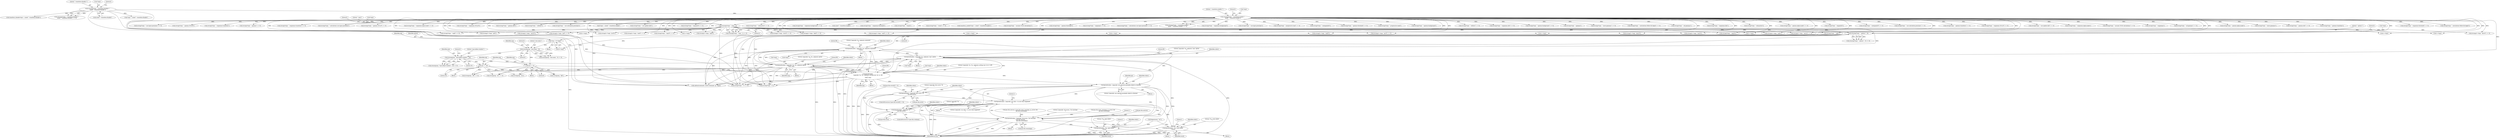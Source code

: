 digraph "0_Android_9d4853418ab2f754c2b63e091c29c5529b8b86ca_94@API" {
"1001640" [label="(Call,fprintf(stderr, \"pngvalid: test aborted (probably failed in cleanup)\n\"))"];
"1001409" [label="(Call,fprintf(stderr, \"pngvalid: %s: unknown argument\n\", *argv))"];
"1001227" [label="(Call,fprintf(stderr, \"pngvalid: %s: unknown 'max' option\n\", *argv))"];
"1001339" [label="(Call,fprintf(stderr, \"pngvalid: %s: %s: unknown option\n\", *argv, arg))"];
"1001368" [label="(Call,fprintf(stderr,\n \"pngvalid: %s: %s: unknown setting (use 'on' or 'off')\n\",\n *argv, arg))"];
"1001286" [label="(Call,strncmp(*argv, \"--option=\", 9))"];
"1001073" [label="(Call,strncmp(*argv, \"--max\", 5))"];
"1000582" [label="(Call,strncmp(*argv, \"--transform-enable=\",\n sizeof \"--transform-enable\"))"];
"1000560" [label="(Call,strncmp(*argv, \"--transform-disable=\",\n sizeof \"--transform-disable\"))"];
"1001319" [label="(Call,arg += 9)"];
"1001310" [label="(Call,strncmp(arg, \"arm-neon:\", 9))"];
"1001294" [label="(Call,*arg = 9+*argv)"];
"1001334" [label="(Call,arg += 19)"];
"1001325" [label="(Call,strncmp(arg, \"max-inflate-window:\", 19))"];
"1001661" [label="(Call,fprintf(stderr, \"pngvalid: first error: %s\n\", pm.this.error))"];
"1001669" [label="(Call,fprintf(stderr, \"pngvalid: run with -v to see what happened\n\"))"];
"1001767" [label="(Call,fprintf(stderr, \"pngvalid: %s\n\", pm.this.error))"];
"1001775" [label="(Call,fprintf(stderr, \"pngvalid: %d errors, %d warnings\n\", pm.this.nerrors,\n          pm.this.nwarnings))"];
"1001825" [label="(Call,fprintf(stderr, \"%s: write failed\n\", touch))"];
"1001833" [label="(Call,fprintf(stderr, \"%s: open failed\n\", touch))"];
"1001085" [label="(Call,5+*argv)"];
"1001671" [label="(Literal,\"pngvalid: run with -v to see what happened\n\")"];
"1001368" [label="(Call,fprintf(stderr,\n \"pngvalid: %s: %s: unknown setting (use 'on' or 'off')\n\",\n *argv, arg))"];
"1000679" [label="(Call,strcmp(*argv, \"--nogamma-threshold\") == 0)"];
"1000986" [label="(Call,strcmp(*argv, \"--calculations-follow-bit-depth\"))"];
"1000933" [label="(Call,strcmp(*argv, \"--use-input-precision\") == 0)"];
"1001371" [label="(Call,*argv)"];
"1000757" [label="(Call,strcmp(*argv, \"--gamma-16-to-8\"))"];
"1000712" [label="(Call,strcmp(*argv, \"--nogamma-transform\"))"];
"1000603" [label="(Call,strcmp(*argv, \"--gamma\") == 0)"];
"1001078" [label="(Literal,0)"];
"1001239" [label="(Call,strcmp(*argv, \"--log8\") == 0)"];
"1001776" [label="(Identifier,stderr)"];
"1000711" [label="(Call,strcmp(*argv, \"--nogamma-transform\") == 0)"];
"1001760" [label="(ControlStructure,if (!pm.this.verbose))"];
"1000960" [label="(Call,strcmp(*argv, \"--calculations-use-input-precision\"))"];
"1001415" [label="(Literal,99)"];
"1001329" [label="(Literal,0)"];
"1001294" [label="(Call,*arg = 9+*argv)"];
"1000756" [label="(Call,strcmp(*argv, \"--gamma-16-to-8\") == 0)"];
"1001336" [label="(Literal,19)"];
"1001192" [label="(Call,strcmp(5+*argv, \"pc8\"))"];
"1001289" [label="(Literal,\"--option=\")"];
"1001076" [label="(Literal,\"--max\")"];
"1001286" [label="(Call,strncmp(*argv, \"--option=\", 9))"];
"1001411" [label="(Literal,\"pngvalid: %s: unknown argument\n\")"];
"1001233" [label="(Literal,99)"];
"1001320" [label="(Identifier,arg)"];
"1001412" [label="(Call,*argv)"];
"1000839" [label="(Call,strcmp(*argv, \"--nogamma-alpha-mode\") == 0)"];
"1001661" [label="(Call,fprintf(stderr, \"pngvalid: first error: %s\n\", pm.this.error))"];
"1001830" [label="(Literal,1)"];
"1001138" [label="(Call,strcmp(5+*argv, \"calc16\"))"];
"1001191" [label="(Call,strcmp(5+*argv, \"pc8\") == 0)"];
"1000585" [label="(Literal,\"--transform-enable=\")"];
"1000588" [label="(Literal,0)"];
"1000776" [label="(Call,strcmp(*argv, \"--nogamma-16-to-8\"))"];
"1001193" [label="(Call,5+*argv)"];
"1000725" [label="(Call,strcmp(*argv, \"--gamma-sbit\"))"];
"1001315" [label="(Block,)"];
"1001020" [label="(Call,strcmp(*argv, \"--sbitlow\"))"];
"1000947" [label="(Call,strcmp(*argv, \"--use-calculation-precision\"))"];
"1000563" [label="(Literal,\"--transform-disable=\")"];
"1001642" [label="(Literal,\"pngvalid: test aborted (probably failed in cleanup)\n\")"];
"1001652" [label="(Call,pm.this.error[0] != 0)"];
"1001768" [label="(Identifier,stderr)"];
"1001310" [label="(Call,strncmp(arg, \"arm-neon:\", 9))"];
"1001210" [label="(Call,strcmp(5+*argv, \"pc16\"))"];
"1000596" [label="(Call,*argv + sizeof \"--transform-enable\")"];
"1001640" [label="(Call,fprintf(stderr, \"pngvalid: test aborted (probably failed in cleanup)\n\"))"];
"1001291" [label="(Literal,0)"];
"1001335" [label="(Identifier,arg)"];
"1001312" [label="(Literal,\"arm-neon:\")"];
"1001647" [label="(Identifier,pm)"];
"1000922" [label="(Call,strcmp(*argv, \"--use-update-info\"))"];
"1001429" [label="(Call,safecat(command, sizeof command, cp, *argv))"];
"1001339" [label="(Call,fprintf(stderr, \"pngvalid: %s: %s: unknown option\n\", *argv, arg))"];
"1001662" [label="(Identifier,stderr)"];
"1001350" [label="(Identifier,arg)"];
"1001828" [label="(Identifier,touch)"];
"1001798" [label="(Call,fopen(touch, \"wt\"))"];
"1001325" [label="(Call,strncmp(arg, \"max-inflate-window:\", 19))"];
"1001344" [label="(Identifier,arg)"];
"1001229" [label="(Literal,\"pngvalid: %s: unknown 'max' option\n\")"];
"1001119" [label="(Call,strcmp(5+*argv, \"calc8\") == 0)"];
"1001262" [label="(Call,strcmp(*argv, \"--log16\") == 0)"];
"1000852" [label="(Call,strcmp(*argv, \"--expand16\") == 0)"];
"1001742" [label="(Call,pm.this.nerrors || (pm.this.treat_warnings_as_errors &&\n       pm.this.nwarnings))"];
"1001175" [label="(Call,5+*argv)"];
"1001775" [label="(Call,fprintf(stderr, \"pngvalid: %d errors, %d warnings\n\", pm.this.nerrors,\n          pm.this.nwarnings))"];
"1001002" [label="(Call,strcmp(*argv, \"--exhaustive\") == 0)"];
"1001321" [label="(Literal,9)"];
"1001073" [label="(Call,strncmp(*argv, \"--max\", 5))"];
"1001084" [label="(Call,strcmp(5+*argv, \"abs8\"))"];
"1000561" [label="(Call,*argv)"];
"1001349" [label="(Call,strcmp(arg, \"off\"))"];
"1000564" [label="(Call,sizeof \"--transform-disable\")"];
"1001783" [label="(Call,pm.this.nwarnings)"];
"1001777" [label="(Literal,\"pngvalid: %d errors, %d warnings\n\")"];
"1000573" [label="(Call,transform_disable(*argv + sizeof \"--transform-disable\"))"];
"1001227" [label="(Call,fprintf(stderr, \"pngvalid: %s: unknown 'max' option\n\", *argv))"];
"1001748" [label="(Call,pm.this.treat_warnings_as_errors &&\n       pm.this.nwarnings)"];
"1001311" [label="(Identifier,arg)"];
"1001369" [label="(Identifier,stderr)"];
"1001767" [label="(Call,fprintf(stderr, \"pngvalid: %s\n\", pm.this.error))"];
"1001296" [label="(Call,9+*argv)"];
"1001173" [label="(Call,strcmp(5+*argv, \"out16\") == 0)"];
"1001230" [label="(Call,*argv)"];
"1000559" [label="(Call,strncmp(*argv, \"--transform-disable=\",\n sizeof \"--transform-disable\") == 0)"];
"1001083" [label="(Call,strcmp(5+*argv, \"abs8\") == 0)"];
"1001651" [label="(ControlStructure,if (pm.this.error[0] != 0))"];
"1001669" [label="(Call,fprintf(stderr, \"pngvalid: run with -v to see what happened\n\"))"];
"1000807" [label="(Call,strcmp(*argv, \"--nogamma-background\") == 0)"];
"1001408" [label="(Block,)"];
"1001835" [label="(Literal,\"%s: open failed\n\")"];
"1000586" [label="(Call,sizeof \"--transform-enable\")"];
"1001838" [label="(Literal,1)"];
"1000680" [label="(Call,strcmp(*argv, \"--nogamma-threshold\"))"];
"1001049" [label="(Call,strcmp(*argv, \"--touch\"))"];
"1001155" [label="(Call,strcmp(5+*argv, \"out8\") == 0)"];
"1001048" [label="(Call,strcmp(*argv, \"--touch\") == 0)"];
"1001641" [label="(Identifier,stderr)"];
"1000595" [label="(Call,transform_enable(*argv + sizeof \"--transform-enable\"))"];
"1000973" [label="(Call,strcmp(*argv, \"--assume-16-bit-calculations\"))"];
"1001121" [label="(Call,5+*argv)"];
"1001226" [label="(Block,)"];
"1001370" [label="(Literal,\"pngvalid: %s: %s: unknown setting (use 'on' or 'off')\n\")"];
"1000661" [label="(Call,strcmp(*argv, \"--gamma-threshold\"))"];
"1000647" [label="(Call,strcmp(*argv, \"--nogamma\") == 0)"];
"1000959" [label="(Call,strcmp(*argv, \"--calculations-use-input-precision\") == 0)"];
"1001650" [label="(Block,)"];
"1001348" [label="(Call,strcmp(arg, \"off\") == 0)"];
"1000581" [label="(Call,strncmp(*argv, \"--transform-enable=\",\n sizeof \"--transform-enable\") == 0)"];
"1000808" [label="(Call,strcmp(*argv, \"--nogamma-background\"))"];
"1000934" [label="(Call,strcmp(*argv, \"--use-input-precision\"))"];
"1001358" [label="(Call,strcmp(arg, \"on\") == 0)"];
"1000906" [label="(Call,strcmp(*argv, \"--progressive-read\") == 0)"];
"1001836" [label="(Identifier,touch)"];
"1000866" [label="(Call,strcmp(*argv, \"--noexpand16\"))"];
"1001327" [label="(Literal,\"max-inflate-window:\")"];
"1001824" [label="(Block,)"];
"1000660" [label="(Call,strcmp(*argv, \"--gamma-threshold\") == 0)"];
"1000907" [label="(Call,strcmp(*argv, \"--progressive-read\"))"];
"1000789" [label="(Call,strcmp(*argv, \"--gamma-background\"))"];
"1000583" [label="(Call,*argv)"];
"1001342" [label="(Call,*argv)"];
"1001290" [label="(Literal,9)"];
"1001338" [label="(Block,)"];
"1001072" [label="(Call,strncmp(*argv, \"--max\", 5) == 0)"];
"1001120" [label="(Call,strcmp(5+*argv, \"calc8\"))"];
"1001373" [label="(Identifier,arg)"];
"1001209" [label="(Call,strcmp(5+*argv, \"pc16\") == 0)"];
"1001019" [label="(Call,strcmp(*argv, \"--sbitlow\") == 0)"];
"1001341" [label="(Literal,\"pngvalid: %s: %s: unknown option\n\")"];
"1001663" [label="(Literal,\"pngvalid: first error: %s\n\")"];
"1000743" [label="(Call,strcmp(*argv, \"--nogamma-sbit\") == 0)"];
"1001324" [label="(Call,strncmp(arg, \"max-inflate-window:\", 19) == 0)"];
"1000788" [label="(Call,strcmp(*argv, \"--gamma-background\") == 0)"];
"1001326" [label="(Identifier,arg)"];
"1001664" [label="(Call,pm.this.error)"];
"1001833" [label="(Call,fprintf(stderr, \"%s: open failed\n\", touch))"];
"1000604" [label="(Call,strcmp(*argv, \"--gamma\"))"];
"1001410" [label="(Identifier,stderr)"];
"1001077" [label="(Literal,5)"];
"1001789" [label="(Literal,1)"];
"1000878" [label="(Call,strcmp(*argv, \"--more-gammas\") == 0)"];
"1001670" [label="(Identifier,stderr)"];
"1000985" [label="(Call,strcmp(*argv, \"--calculations-follow-bit-depth\") == 0)"];
"1001314" [label="(Literal,0)"];
"1001295" [label="(Identifier,arg)"];
"1001367" [label="(Block,)"];
"1000566" [label="(Literal,0)"];
"1000892" [label="(Call,strcmp(*argv, \"--all-gammas\"))"];
"1001139" [label="(Call,5+*argv)"];
"1001841" [label="(MethodReturn,int)"];
"1000373" [label="(Call,strcmp(*argv, \"-v\") == 0)"];
"1000744" [label="(Call,strcmp(*argv, \"--nogamma-sbit\"))"];
"1001770" [label="(Call,pm.this.error)"];
"1001102" [label="(Call,strcmp(5+*argv, \"abs16\"))"];
"1001003" [label="(Call,strcmp(*argv, \"--exhaustive\"))"];
"1001319" [label="(Call,arg += 9)"];
"1001174" [label="(Call,strcmp(5+*argv, \"out16\"))"];
"1001673" [label="(Literal,1)"];
"1001639" [label="(Block,)"];
"1000820" [label="(Call,strcmp(*argv, \"--gamma-alpha-mode\") == 0)"];
"1000374" [label="(Call,strcmp(*argv, \"-v\"))"];
"1001825" [label="(Call,fprintf(stderr, \"%s: write failed\n\", touch))"];
"1000853" [label="(Call,strcmp(*argv, \"--expand16\"))"];
"1001263" [label="(Call,strcmp(*argv, \"--log16\"))"];
"1001157" [label="(Call,5+*argv)"];
"1000865" [label="(Call,strcmp(*argv, \"--noexpand16\") == 0)"];
"1000946" [label="(Call,strcmp(*argv, \"--use-calculation-precision\") == 0)"];
"1001302" [label="(Identifier,option)"];
"1001156" [label="(Call,strcmp(5+*argv, \"out8\"))"];
"1000692" [label="(Call,strcmp(*argv, \"--gamma-transform\") == 0)"];
"1001309" [label="(Call,strncmp(arg, \"arm-neon:\", 9) == 0)"];
"1000775" [label="(Call,strcmp(*argv, \"--nogamma-16-to-8\") == 0)"];
"1001137" [label="(Call,strcmp(5+*argv, \"calc16\") == 0)"];
"1001330" [label="(Block,)"];
"1000560" [label="(Call,strncmp(*argv, \"--transform-disable=\",\n sizeof \"--transform-disable\"))"];
"1001834" [label="(Identifier,stderr)"];
"1001769" [label="(Literal,\"pngvalid: %s\n\")"];
"1001240" [label="(Call,strcmp(*argv, \"--log8\"))"];
"1001778" [label="(Call,pm.this.nerrors)"];
"1000582" [label="(Call,strncmp(*argv, \"--transform-enable=\",\n sizeof \"--transform-enable\"))"];
"1001334" [label="(Call,arg += 19)"];
"1000921" [label="(Call,strcmp(*argv, \"--use-update-info\") == 0)"];
"1001074" [label="(Call,*argv)"];
"1000840" [label="(Call,strcmp(*argv, \"--nogamma-alpha-mode\"))"];
"1000574" [label="(Call,*argv + sizeof \"--transform-disable\")"];
"1001328" [label="(Literal,19)"];
"1000972" [label="(Call,strcmp(*argv, \"--assume-16-bit-calculations\") == 0)"];
"1001313" [label="(Literal,9)"];
"1001759" [label="(Block,)"];
"1001346" [label="(Literal,99)"];
"1001409" [label="(Call,fprintf(stderr, \"pngvalid: %s: unknown argument\n\", *argv))"];
"1000648" [label="(Call,strcmp(*argv, \"--nogamma\"))"];
"1000891" [label="(Call,strcmp(*argv, \"--all-gammas\") == 0)"];
"1001285" [label="(Call,strncmp(*argv, \"--option=\", 9) == 0)"];
"1001292" [label="(Block,)"];
"1001359" [label="(Call,strcmp(arg, \"on\"))"];
"1001832" [label="(Block,)"];
"1001826" [label="(Identifier,stderr)"];
"1001827" [label="(Literal,\"%s: write failed\n\")"];
"1001211" [label="(Call,5+*argv)"];
"1001375" [label="(Literal,99)"];
"1001103" [label="(Call,5+*argv)"];
"1000821" [label="(Call,strcmp(*argv, \"--gamma-alpha-mode\"))"];
"1001228" [label="(Identifier,stderr)"];
"1001287" [label="(Call,*argv)"];
"1001340" [label="(Identifier,stderr)"];
"1000879" [label="(Call,strcmp(*argv, \"--more-gammas\"))"];
"1000724" [label="(Call,strcmp(*argv, \"--gamma-sbit\") == 0)"];
"1000693" [label="(Call,strcmp(*argv, \"--gamma-transform\"))"];
"1001101" [label="(Call,strcmp(5+*argv, \"abs16\") == 0)"];
"1001640" -> "1001639"  [label="AST: "];
"1001640" -> "1001642"  [label="CFG: "];
"1001641" -> "1001640"  [label="AST: "];
"1001642" -> "1001640"  [label="AST: "];
"1001647" -> "1001640"  [label="CFG: "];
"1001640" -> "1001841"  [label="DDG: "];
"1001640" -> "1001841"  [label="DDG: "];
"1001409" -> "1001640"  [label="DDG: "];
"1001227" -> "1001640"  [label="DDG: "];
"1001339" -> "1001640"  [label="DDG: "];
"1001368" -> "1001640"  [label="DDG: "];
"1001640" -> "1001661"  [label="DDG: "];
"1001640" -> "1001669"  [label="DDG: "];
"1001640" -> "1001767"  [label="DDG: "];
"1001640" -> "1001775"  [label="DDG: "];
"1001640" -> "1001825"  [label="DDG: "];
"1001640" -> "1001833"  [label="DDG: "];
"1001409" -> "1001408"  [label="AST: "];
"1001409" -> "1001412"  [label="CFG: "];
"1001410" -> "1001409"  [label="AST: "];
"1001411" -> "1001409"  [label="AST: "];
"1001412" -> "1001409"  [label="AST: "];
"1001415" -> "1001409"  [label="CFG: "];
"1001409" -> "1001841"  [label="DDG: "];
"1001409" -> "1001841"  [label="DDG: "];
"1001409" -> "1000373"  [label="DDG: "];
"1001409" -> "1000374"  [label="DDG: "];
"1001409" -> "1001227"  [label="DDG: "];
"1001409" -> "1001339"  [label="DDG: "];
"1001409" -> "1001368"  [label="DDG: "];
"1001227" -> "1001409"  [label="DDG: "];
"1001339" -> "1001409"  [label="DDG: "];
"1001368" -> "1001409"  [label="DDG: "];
"1001286" -> "1001409"  [label="DDG: "];
"1001409" -> "1001429"  [label="DDG: "];
"1001227" -> "1001226"  [label="AST: "];
"1001227" -> "1001230"  [label="CFG: "];
"1001228" -> "1001227"  [label="AST: "];
"1001229" -> "1001227"  [label="AST: "];
"1001230" -> "1001227"  [label="AST: "];
"1001233" -> "1001227"  [label="CFG: "];
"1001227" -> "1001841"  [label="DDG: "];
"1001227" -> "1001841"  [label="DDG: "];
"1001227" -> "1000373"  [label="DDG: "];
"1001227" -> "1000374"  [label="DDG: "];
"1001339" -> "1001227"  [label="DDG: "];
"1001368" -> "1001227"  [label="DDG: "];
"1001073" -> "1001227"  [label="DDG: "];
"1000582" -> "1001227"  [label="DDG: "];
"1001227" -> "1001339"  [label="DDG: "];
"1001227" -> "1001368"  [label="DDG: "];
"1001227" -> "1001429"  [label="DDG: "];
"1001339" -> "1001338"  [label="AST: "];
"1001339" -> "1001344"  [label="CFG: "];
"1001340" -> "1001339"  [label="AST: "];
"1001341" -> "1001339"  [label="AST: "];
"1001342" -> "1001339"  [label="AST: "];
"1001344" -> "1001339"  [label="AST: "];
"1001346" -> "1001339"  [label="CFG: "];
"1001339" -> "1001841"  [label="DDG: "];
"1001339" -> "1001841"  [label="DDG: "];
"1001339" -> "1000373"  [label="DDG: "];
"1001339" -> "1000374"  [label="DDG: "];
"1001368" -> "1001339"  [label="DDG: "];
"1001286" -> "1001339"  [label="DDG: "];
"1001325" -> "1001339"  [label="DDG: "];
"1001339" -> "1001348"  [label="DDG: "];
"1001339" -> "1001349"  [label="DDG: "];
"1001339" -> "1001358"  [label="DDG: "];
"1001339" -> "1001359"  [label="DDG: "];
"1001339" -> "1001368"  [label="DDG: "];
"1001339" -> "1001368"  [label="DDG: "];
"1001339" -> "1001368"  [label="DDG: "];
"1001339" -> "1001429"  [label="DDG: "];
"1001368" -> "1001367"  [label="AST: "];
"1001368" -> "1001373"  [label="CFG: "];
"1001369" -> "1001368"  [label="AST: "];
"1001370" -> "1001368"  [label="AST: "];
"1001371" -> "1001368"  [label="AST: "];
"1001373" -> "1001368"  [label="AST: "];
"1001375" -> "1001368"  [label="CFG: "];
"1001368" -> "1001841"  [label="DDG: "];
"1001368" -> "1001841"  [label="DDG: "];
"1001368" -> "1001841"  [label="DDG: "];
"1001368" -> "1000373"  [label="DDG: "];
"1001368" -> "1000374"  [label="DDG: "];
"1001286" -> "1001368"  [label="DDG: "];
"1001319" -> "1001368"  [label="DDG: "];
"1001334" -> "1001368"  [label="DDG: "];
"1001368" -> "1001429"  [label="DDG: "];
"1001286" -> "1001285"  [label="AST: "];
"1001286" -> "1001290"  [label="CFG: "];
"1001287" -> "1001286"  [label="AST: "];
"1001289" -> "1001286"  [label="AST: "];
"1001290" -> "1001286"  [label="AST: "];
"1001291" -> "1001286"  [label="CFG: "];
"1001286" -> "1000373"  [label="DDG: "];
"1001286" -> "1000374"  [label="DDG: "];
"1001286" -> "1001285"  [label="DDG: "];
"1001286" -> "1001285"  [label="DDG: "];
"1001286" -> "1001285"  [label="DDG: "];
"1001073" -> "1001286"  [label="DDG: "];
"1000582" -> "1001286"  [label="DDG: "];
"1001286" -> "1001294"  [label="DDG: "];
"1001286" -> "1001296"  [label="DDG: "];
"1001286" -> "1001429"  [label="DDG: "];
"1001073" -> "1001072"  [label="AST: "];
"1001073" -> "1001077"  [label="CFG: "];
"1001074" -> "1001073"  [label="AST: "];
"1001076" -> "1001073"  [label="AST: "];
"1001077" -> "1001073"  [label="AST: "];
"1001078" -> "1001073"  [label="CFG: "];
"1001073" -> "1000373"  [label="DDG: "];
"1001073" -> "1000374"  [label="DDG: "];
"1001073" -> "1001072"  [label="DDG: "];
"1001073" -> "1001072"  [label="DDG: "];
"1001073" -> "1001072"  [label="DDG: "];
"1000582" -> "1001073"  [label="DDG: "];
"1001073" -> "1001083"  [label="DDG: "];
"1001073" -> "1001084"  [label="DDG: "];
"1001073" -> "1001085"  [label="DDG: "];
"1001073" -> "1001101"  [label="DDG: "];
"1001073" -> "1001102"  [label="DDG: "];
"1001073" -> "1001103"  [label="DDG: "];
"1001073" -> "1001119"  [label="DDG: "];
"1001073" -> "1001120"  [label="DDG: "];
"1001073" -> "1001121"  [label="DDG: "];
"1001073" -> "1001137"  [label="DDG: "];
"1001073" -> "1001138"  [label="DDG: "];
"1001073" -> "1001139"  [label="DDG: "];
"1001073" -> "1001155"  [label="DDG: "];
"1001073" -> "1001156"  [label="DDG: "];
"1001073" -> "1001157"  [label="DDG: "];
"1001073" -> "1001173"  [label="DDG: "];
"1001073" -> "1001174"  [label="DDG: "];
"1001073" -> "1001175"  [label="DDG: "];
"1001073" -> "1001191"  [label="DDG: "];
"1001073" -> "1001192"  [label="DDG: "];
"1001073" -> "1001193"  [label="DDG: "];
"1001073" -> "1001209"  [label="DDG: "];
"1001073" -> "1001210"  [label="DDG: "];
"1001073" -> "1001211"  [label="DDG: "];
"1001073" -> "1001239"  [label="DDG: "];
"1001073" -> "1001240"  [label="DDG: "];
"1001073" -> "1001262"  [label="DDG: "];
"1001073" -> "1001263"  [label="DDG: "];
"1001073" -> "1001429"  [label="DDG: "];
"1000582" -> "1000581"  [label="AST: "];
"1000582" -> "1000586"  [label="CFG: "];
"1000583" -> "1000582"  [label="AST: "];
"1000585" -> "1000582"  [label="AST: "];
"1000586" -> "1000582"  [label="AST: "];
"1000588" -> "1000582"  [label="CFG: "];
"1000582" -> "1000373"  [label="DDG: "];
"1000582" -> "1000374"  [label="DDG: "];
"1000582" -> "1000581"  [label="DDG: "];
"1000582" -> "1000581"  [label="DDG: "];
"1000560" -> "1000582"  [label="DDG: "];
"1000582" -> "1000595"  [label="DDG: "];
"1000582" -> "1000596"  [label="DDG: "];
"1000582" -> "1000603"  [label="DDG: "];
"1000582" -> "1000604"  [label="DDG: "];
"1000582" -> "1000647"  [label="DDG: "];
"1000582" -> "1000648"  [label="DDG: "];
"1000582" -> "1000660"  [label="DDG: "];
"1000582" -> "1000661"  [label="DDG: "];
"1000582" -> "1000679"  [label="DDG: "];
"1000582" -> "1000680"  [label="DDG: "];
"1000582" -> "1000692"  [label="DDG: "];
"1000582" -> "1000693"  [label="DDG: "];
"1000582" -> "1000711"  [label="DDG: "];
"1000582" -> "1000712"  [label="DDG: "];
"1000582" -> "1000724"  [label="DDG: "];
"1000582" -> "1000725"  [label="DDG: "];
"1000582" -> "1000743"  [label="DDG: "];
"1000582" -> "1000744"  [label="DDG: "];
"1000582" -> "1000756"  [label="DDG: "];
"1000582" -> "1000757"  [label="DDG: "];
"1000582" -> "1000775"  [label="DDG: "];
"1000582" -> "1000776"  [label="DDG: "];
"1000582" -> "1000788"  [label="DDG: "];
"1000582" -> "1000789"  [label="DDG: "];
"1000582" -> "1000807"  [label="DDG: "];
"1000582" -> "1000808"  [label="DDG: "];
"1000582" -> "1000820"  [label="DDG: "];
"1000582" -> "1000821"  [label="DDG: "];
"1000582" -> "1000839"  [label="DDG: "];
"1000582" -> "1000840"  [label="DDG: "];
"1000582" -> "1000852"  [label="DDG: "];
"1000582" -> "1000853"  [label="DDG: "];
"1000582" -> "1000865"  [label="DDG: "];
"1000582" -> "1000866"  [label="DDG: "];
"1000582" -> "1000878"  [label="DDG: "];
"1000582" -> "1000879"  [label="DDG: "];
"1000582" -> "1000891"  [label="DDG: "];
"1000582" -> "1000892"  [label="DDG: "];
"1000582" -> "1000906"  [label="DDG: "];
"1000582" -> "1000907"  [label="DDG: "];
"1000582" -> "1000921"  [label="DDG: "];
"1000582" -> "1000922"  [label="DDG: "];
"1000582" -> "1000933"  [label="DDG: "];
"1000582" -> "1000934"  [label="DDG: "];
"1000582" -> "1000946"  [label="DDG: "];
"1000582" -> "1000947"  [label="DDG: "];
"1000582" -> "1000959"  [label="DDG: "];
"1000582" -> "1000960"  [label="DDG: "];
"1000582" -> "1000972"  [label="DDG: "];
"1000582" -> "1000973"  [label="DDG: "];
"1000582" -> "1000985"  [label="DDG: "];
"1000582" -> "1000986"  [label="DDG: "];
"1000582" -> "1001002"  [label="DDG: "];
"1000582" -> "1001003"  [label="DDG: "];
"1000582" -> "1001019"  [label="DDG: "];
"1000582" -> "1001020"  [label="DDG: "];
"1000582" -> "1001048"  [label="DDG: "];
"1000582" -> "1001049"  [label="DDG: "];
"1000582" -> "1001083"  [label="DDG: "];
"1000582" -> "1001084"  [label="DDG: "];
"1000582" -> "1001085"  [label="DDG: "];
"1000582" -> "1001101"  [label="DDG: "];
"1000582" -> "1001102"  [label="DDG: "];
"1000582" -> "1001103"  [label="DDG: "];
"1000582" -> "1001119"  [label="DDG: "];
"1000582" -> "1001120"  [label="DDG: "];
"1000582" -> "1001121"  [label="DDG: "];
"1000582" -> "1001137"  [label="DDG: "];
"1000582" -> "1001138"  [label="DDG: "];
"1000582" -> "1001139"  [label="DDG: "];
"1000582" -> "1001155"  [label="DDG: "];
"1000582" -> "1001156"  [label="DDG: "];
"1000582" -> "1001157"  [label="DDG: "];
"1000582" -> "1001173"  [label="DDG: "];
"1000582" -> "1001174"  [label="DDG: "];
"1000582" -> "1001175"  [label="DDG: "];
"1000582" -> "1001191"  [label="DDG: "];
"1000582" -> "1001192"  [label="DDG: "];
"1000582" -> "1001193"  [label="DDG: "];
"1000582" -> "1001209"  [label="DDG: "];
"1000582" -> "1001210"  [label="DDG: "];
"1000582" -> "1001211"  [label="DDG: "];
"1000582" -> "1001239"  [label="DDG: "];
"1000582" -> "1001240"  [label="DDG: "];
"1000582" -> "1001262"  [label="DDG: "];
"1000582" -> "1001263"  [label="DDG: "];
"1000582" -> "1001429"  [label="DDG: "];
"1000560" -> "1000559"  [label="AST: "];
"1000560" -> "1000564"  [label="CFG: "];
"1000561" -> "1000560"  [label="AST: "];
"1000563" -> "1000560"  [label="AST: "];
"1000564" -> "1000560"  [label="AST: "];
"1000566" -> "1000560"  [label="CFG: "];
"1000560" -> "1000373"  [label="DDG: "];
"1000560" -> "1000374"  [label="DDG: "];
"1000560" -> "1000559"  [label="DDG: "];
"1000560" -> "1000559"  [label="DDG: "];
"1000560" -> "1000573"  [label="DDG: "];
"1000560" -> "1000574"  [label="DDG: "];
"1000560" -> "1001429"  [label="DDG: "];
"1001319" -> "1001315"  [label="AST: "];
"1001319" -> "1001321"  [label="CFG: "];
"1001320" -> "1001319"  [label="AST: "];
"1001321" -> "1001319"  [label="AST: "];
"1001350" -> "1001319"  [label="CFG: "];
"1001310" -> "1001319"  [label="DDG: "];
"1001319" -> "1001348"  [label="DDG: "];
"1001319" -> "1001349"  [label="DDG: "];
"1001319" -> "1001358"  [label="DDG: "];
"1001319" -> "1001359"  [label="DDG: "];
"1001310" -> "1001309"  [label="AST: "];
"1001310" -> "1001313"  [label="CFG: "];
"1001311" -> "1001310"  [label="AST: "];
"1001312" -> "1001310"  [label="AST: "];
"1001313" -> "1001310"  [label="AST: "];
"1001314" -> "1001310"  [label="CFG: "];
"1001310" -> "1001309"  [label="DDG: "];
"1001310" -> "1001309"  [label="DDG: "];
"1001310" -> "1001309"  [label="DDG: "];
"1001294" -> "1001310"  [label="DDG: "];
"1001310" -> "1001325"  [label="DDG: "];
"1001294" -> "1001292"  [label="AST: "];
"1001294" -> "1001296"  [label="CFG: "];
"1001295" -> "1001294"  [label="AST: "];
"1001296" -> "1001294"  [label="AST: "];
"1001302" -> "1001294"  [label="CFG: "];
"1001294" -> "1001841"  [label="DDG: "];
"1001334" -> "1001330"  [label="AST: "];
"1001334" -> "1001336"  [label="CFG: "];
"1001335" -> "1001334"  [label="AST: "];
"1001336" -> "1001334"  [label="AST: "];
"1001350" -> "1001334"  [label="CFG: "];
"1001325" -> "1001334"  [label="DDG: "];
"1001334" -> "1001348"  [label="DDG: "];
"1001334" -> "1001349"  [label="DDG: "];
"1001334" -> "1001358"  [label="DDG: "];
"1001334" -> "1001359"  [label="DDG: "];
"1001325" -> "1001324"  [label="AST: "];
"1001325" -> "1001328"  [label="CFG: "];
"1001326" -> "1001325"  [label="AST: "];
"1001327" -> "1001325"  [label="AST: "];
"1001328" -> "1001325"  [label="AST: "];
"1001329" -> "1001325"  [label="CFG: "];
"1001325" -> "1001324"  [label="DDG: "];
"1001325" -> "1001324"  [label="DDG: "];
"1001325" -> "1001324"  [label="DDG: "];
"1001661" -> "1001651"  [label="AST: "];
"1001661" -> "1001664"  [label="CFG: "];
"1001662" -> "1001661"  [label="AST: "];
"1001663" -> "1001661"  [label="AST: "];
"1001664" -> "1001661"  [label="AST: "];
"1001670" -> "1001661"  [label="CFG: "];
"1001661" -> "1001841"  [label="DDG: "];
"1001661" -> "1001841"  [label="DDG: "];
"1001652" -> "1001661"  [label="DDG: "];
"1001661" -> "1001669"  [label="DDG: "];
"1001661" -> "1001767"  [label="DDG: "];
"1001669" -> "1001650"  [label="AST: "];
"1001669" -> "1001671"  [label="CFG: "];
"1001670" -> "1001669"  [label="AST: "];
"1001671" -> "1001669"  [label="AST: "];
"1001673" -> "1001669"  [label="CFG: "];
"1001669" -> "1001841"  [label="DDG: "];
"1001669" -> "1001841"  [label="DDG: "];
"1001669" -> "1001767"  [label="DDG: "];
"1001669" -> "1001775"  [label="DDG: "];
"1001669" -> "1001825"  [label="DDG: "];
"1001669" -> "1001833"  [label="DDG: "];
"1001767" -> "1001760"  [label="AST: "];
"1001767" -> "1001770"  [label="CFG: "];
"1001768" -> "1001767"  [label="AST: "];
"1001769" -> "1001767"  [label="AST: "];
"1001770" -> "1001767"  [label="AST: "];
"1001776" -> "1001767"  [label="CFG: "];
"1001767" -> "1001841"  [label="DDG: "];
"1001767" -> "1001841"  [label="DDG: "];
"1001652" -> "1001767"  [label="DDG: "];
"1001767" -> "1001775"  [label="DDG: "];
"1001775" -> "1001759"  [label="AST: "];
"1001775" -> "1001783"  [label="CFG: "];
"1001776" -> "1001775"  [label="AST: "];
"1001777" -> "1001775"  [label="AST: "];
"1001778" -> "1001775"  [label="AST: "];
"1001783" -> "1001775"  [label="AST: "];
"1001789" -> "1001775"  [label="CFG: "];
"1001775" -> "1001841"  [label="DDG: "];
"1001775" -> "1001841"  [label="DDG: "];
"1001775" -> "1001841"  [label="DDG: "];
"1001775" -> "1001841"  [label="DDG: "];
"1001742" -> "1001775"  [label="DDG: "];
"1001748" -> "1001775"  [label="DDG: "];
"1001775" -> "1001825"  [label="DDG: "];
"1001775" -> "1001833"  [label="DDG: "];
"1001825" -> "1001824"  [label="AST: "];
"1001825" -> "1001828"  [label="CFG: "];
"1001826" -> "1001825"  [label="AST: "];
"1001827" -> "1001825"  [label="AST: "];
"1001828" -> "1001825"  [label="AST: "];
"1001830" -> "1001825"  [label="CFG: "];
"1001825" -> "1001841"  [label="DDG: "];
"1001825" -> "1001841"  [label="DDG: "];
"1001825" -> "1001841"  [label="DDG: "];
"1001798" -> "1001825"  [label="DDG: "];
"1001833" -> "1001832"  [label="AST: "];
"1001833" -> "1001836"  [label="CFG: "];
"1001834" -> "1001833"  [label="AST: "];
"1001835" -> "1001833"  [label="AST: "];
"1001836" -> "1001833"  [label="AST: "];
"1001838" -> "1001833"  [label="CFG: "];
"1001833" -> "1001841"  [label="DDG: "];
"1001833" -> "1001841"  [label="DDG: "];
"1001833" -> "1001841"  [label="DDG: "];
"1001798" -> "1001833"  [label="DDG: "];
}

